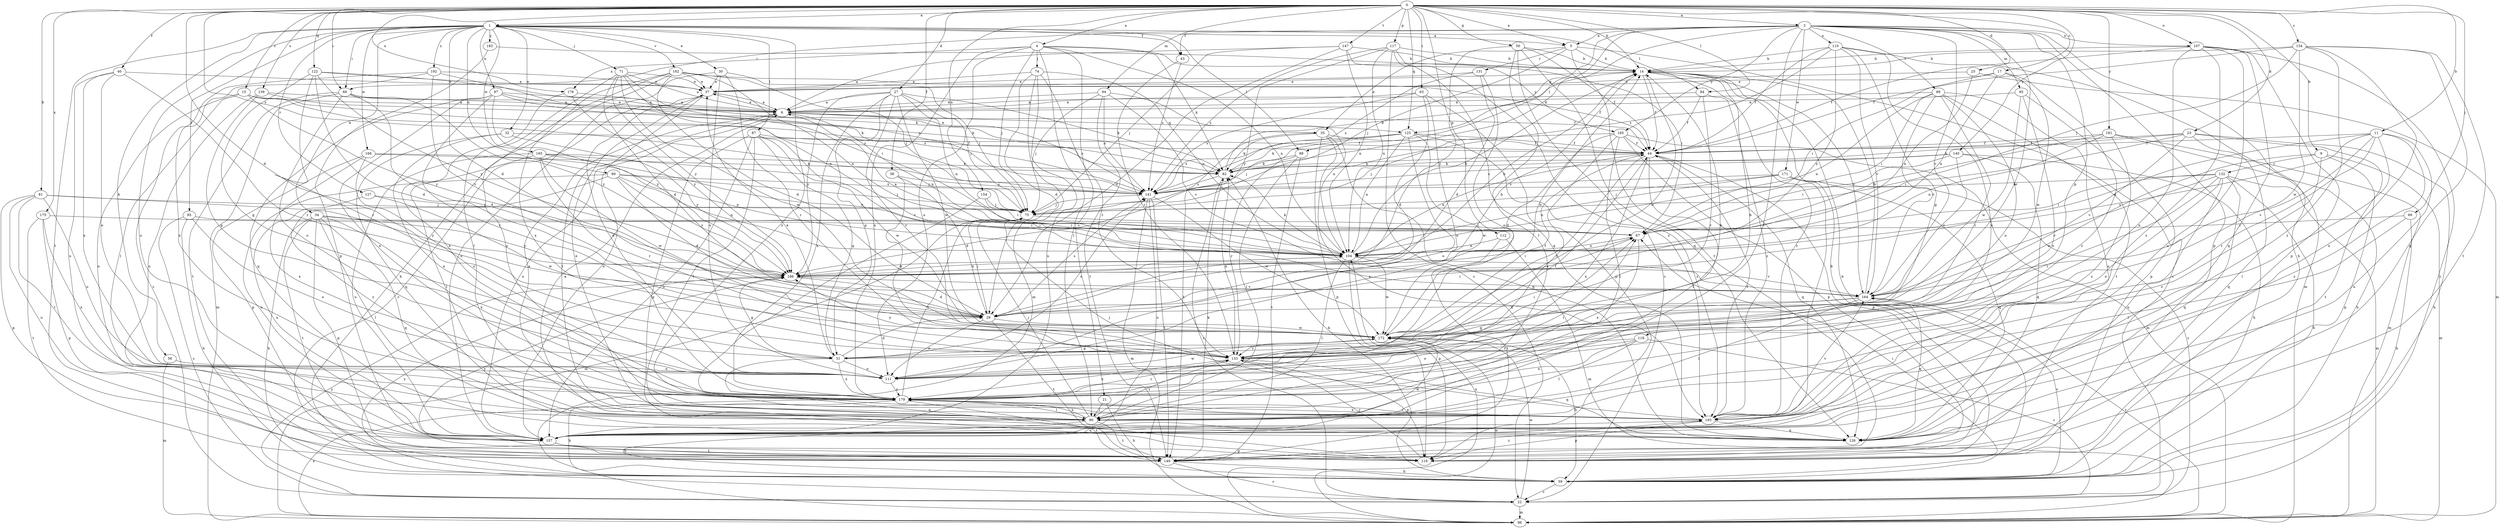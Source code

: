strict digraph  {
0;
1;
2;
4;
5;
6;
9;
11;
14;
15;
17;
21;
22;
23;
25;
27;
29;
30;
32;
34;
35;
37;
38;
40;
43;
44;
50;
51;
58;
59;
63;
66;
67;
69;
71;
74;
75;
81;
82;
84;
85;
87;
88;
89;
90;
94;
95;
96;
97;
99;
104;
107;
110;
111;
112;
117;
118;
119;
122;
125;
126;
127;
131;
132;
133;
134;
139;
140;
141;
147;
149;
154;
157;
162;
164;
165;
166;
171;
172;
175;
178;
179;
181;
183;
185;
186;
192;
193;
0 -> 1  [label=a];
0 -> 2  [label=a];
0 -> 4  [label=a];
0 -> 5  [label=a];
0 -> 9  [label=b];
0 -> 11  [label=b];
0 -> 14  [label=b];
0 -> 15  [label=c];
0 -> 17  [label=c];
0 -> 23  [label=d];
0 -> 25  [label=d];
0 -> 27  [label=d];
0 -> 29  [label=d];
0 -> 38  [label=f];
0 -> 40  [label=f];
0 -> 50  [label=g];
0 -> 63  [label=i];
0 -> 66  [label=i];
0 -> 69  [label=j];
0 -> 81  [label=k];
0 -> 84  [label=l];
0 -> 94  [label=m];
0 -> 107  [label=o];
0 -> 112  [label=p];
0 -> 117  [label=p];
0 -> 122  [label=q];
0 -> 125  [label=q];
0 -> 134  [label=s];
0 -> 139  [label=s];
0 -> 140  [label=s];
0 -> 141  [label=s];
0 -> 147  [label=t];
0 -> 154  [label=u];
0 -> 175  [label=x];
0 -> 178  [label=x];
0 -> 181  [label=y];
1 -> 5  [label=a];
1 -> 29  [label=d];
1 -> 30  [label=e];
1 -> 32  [label=e];
1 -> 34  [label=e];
1 -> 43  [label=f];
1 -> 58  [label=h];
1 -> 66  [label=i];
1 -> 71  [label=j];
1 -> 84  [label=l];
1 -> 85  [label=l];
1 -> 87  [label=l];
1 -> 88  [label=l];
1 -> 97  [label=n];
1 -> 99  [label=n];
1 -> 127  [label=r];
1 -> 149  [label=t];
1 -> 157  [label=u];
1 -> 162  [label=v];
1 -> 165  [label=w];
1 -> 166  [label=w];
1 -> 183  [label=y];
1 -> 192  [label=z];
1 -> 193  [label=z];
2 -> 5  [label=a];
2 -> 43  [label=f];
2 -> 59  [label=h];
2 -> 66  [label=i];
2 -> 82  [label=k];
2 -> 88  [label=l];
2 -> 89  [label=l];
2 -> 90  [label=l];
2 -> 95  [label=m];
2 -> 107  [label=o];
2 -> 110  [label=o];
2 -> 118  [label=p];
2 -> 119  [label=p];
2 -> 125  [label=q];
2 -> 164  [label=v];
2 -> 171  [label=w];
2 -> 172  [label=w];
2 -> 185  [label=y];
4 -> 21  [label=c];
4 -> 74  [label=j];
4 -> 75  [label=j];
4 -> 82  [label=k];
4 -> 90  [label=l];
4 -> 104  [label=n];
4 -> 111  [label=o];
4 -> 178  [label=x];
4 -> 179  [label=x];
4 -> 185  [label=y];
5 -> 14  [label=b];
5 -> 22  [label=c];
5 -> 35  [label=e];
5 -> 75  [label=j];
5 -> 131  [label=r];
5 -> 149  [label=t];
6 -> 35  [label=e];
6 -> 37  [label=e];
6 -> 90  [label=l];
6 -> 104  [label=n];
6 -> 125  [label=q];
6 -> 141  [label=s];
6 -> 157  [label=u];
9 -> 96  [label=m];
9 -> 119  [label=p];
9 -> 132  [label=r];
9 -> 172  [label=w];
9 -> 193  [label=z];
11 -> 44  [label=f];
11 -> 90  [label=l];
11 -> 104  [label=n];
11 -> 133  [label=r];
11 -> 157  [label=u];
11 -> 164  [label=v];
11 -> 186  [label=y];
11 -> 193  [label=z];
14 -> 37  [label=e];
14 -> 44  [label=f];
14 -> 164  [label=v];
14 -> 172  [label=w];
14 -> 193  [label=z];
15 -> 6  [label=a];
15 -> 82  [label=k];
15 -> 90  [label=l];
15 -> 141  [label=s];
15 -> 157  [label=u];
15 -> 186  [label=y];
17 -> 37  [label=e];
17 -> 67  [label=i];
17 -> 104  [label=n];
17 -> 172  [label=w];
17 -> 193  [label=z];
21 -> 59  [label=h];
21 -> 90  [label=l];
22 -> 96  [label=m];
22 -> 172  [label=w];
22 -> 186  [label=y];
23 -> 44  [label=f];
23 -> 59  [label=h];
23 -> 67  [label=i];
23 -> 82  [label=k];
23 -> 126  [label=q];
23 -> 149  [label=t];
23 -> 164  [label=v];
25 -> 37  [label=e];
25 -> 96  [label=m];
25 -> 104  [label=n];
27 -> 6  [label=a];
27 -> 51  [label=g];
27 -> 75  [label=j];
27 -> 82  [label=k];
27 -> 104  [label=n];
27 -> 133  [label=r];
27 -> 172  [label=w];
27 -> 179  [label=x];
27 -> 186  [label=y];
29 -> 14  [label=b];
29 -> 67  [label=i];
29 -> 75  [label=j];
29 -> 111  [label=o];
29 -> 141  [label=s];
29 -> 149  [label=t];
29 -> 172  [label=w];
30 -> 37  [label=e];
30 -> 75  [label=j];
30 -> 111  [label=o];
30 -> 133  [label=r];
30 -> 157  [label=u];
32 -> 44  [label=f];
32 -> 126  [label=q];
32 -> 179  [label=x];
32 -> 186  [label=y];
34 -> 59  [label=h];
34 -> 67  [label=i];
34 -> 90  [label=l];
34 -> 119  [label=p];
34 -> 126  [label=q];
34 -> 149  [label=t];
34 -> 179  [label=x];
34 -> 186  [label=y];
35 -> 44  [label=f];
35 -> 82  [label=k];
35 -> 119  [label=p];
35 -> 126  [label=q];
35 -> 149  [label=t];
35 -> 193  [label=z];
37 -> 6  [label=a];
37 -> 22  [label=c];
37 -> 157  [label=u];
38 -> 29  [label=d];
38 -> 133  [label=r];
38 -> 141  [label=s];
40 -> 37  [label=e];
40 -> 111  [label=o];
40 -> 133  [label=r];
40 -> 157  [label=u];
40 -> 179  [label=x];
43 -> 133  [label=r];
43 -> 141  [label=s];
44 -> 82  [label=k];
44 -> 90  [label=l];
44 -> 104  [label=n];
44 -> 119  [label=p];
44 -> 126  [label=q];
44 -> 133  [label=r];
44 -> 179  [label=x];
50 -> 14  [label=b];
50 -> 22  [label=c];
50 -> 44  [label=f];
50 -> 90  [label=l];
50 -> 126  [label=q];
50 -> 186  [label=y];
51 -> 29  [label=d];
51 -> 37  [label=e];
51 -> 111  [label=o];
51 -> 119  [label=p];
51 -> 141  [label=s];
51 -> 179  [label=x];
58 -> 96  [label=m];
58 -> 111  [label=o];
59 -> 14  [label=b];
59 -> 22  [label=c];
59 -> 67  [label=i];
59 -> 82  [label=k];
59 -> 164  [label=v];
59 -> 186  [label=y];
63 -> 6  [label=a];
63 -> 29  [label=d];
63 -> 111  [label=o];
63 -> 119  [label=p];
63 -> 141  [label=s];
66 -> 6  [label=a];
66 -> 29  [label=d];
66 -> 96  [label=m];
66 -> 111  [label=o];
66 -> 149  [label=t];
66 -> 186  [label=y];
67 -> 104  [label=n];
67 -> 179  [label=x];
69 -> 59  [label=h];
69 -> 67  [label=i];
69 -> 90  [label=l];
71 -> 6  [label=a];
71 -> 29  [label=d];
71 -> 37  [label=e];
71 -> 67  [label=i];
71 -> 90  [label=l];
71 -> 104  [label=n];
71 -> 172  [label=w];
71 -> 186  [label=y];
74 -> 29  [label=d];
74 -> 37  [label=e];
74 -> 96  [label=m];
74 -> 104  [label=n];
74 -> 133  [label=r];
74 -> 157  [label=u];
75 -> 67  [label=i];
75 -> 96  [label=m];
81 -> 75  [label=j];
81 -> 90  [label=l];
81 -> 111  [label=o];
81 -> 119  [label=p];
81 -> 157  [label=u];
81 -> 186  [label=y];
82 -> 14  [label=b];
82 -> 22  [label=c];
82 -> 141  [label=s];
84 -> 6  [label=a];
84 -> 44  [label=f];
84 -> 133  [label=r];
84 -> 193  [label=z];
85 -> 22  [label=c];
85 -> 59  [label=h];
85 -> 67  [label=i];
85 -> 111  [label=o];
87 -> 44  [label=f];
87 -> 51  [label=g];
87 -> 90  [label=l];
87 -> 119  [label=p];
87 -> 157  [label=u];
87 -> 164  [label=v];
87 -> 172  [label=w];
88 -> 82  [label=k];
88 -> 90  [label=l];
88 -> 133  [label=r];
88 -> 149  [label=t];
89 -> 6  [label=a];
89 -> 67  [label=i];
89 -> 104  [label=n];
89 -> 111  [label=o];
89 -> 133  [label=r];
89 -> 149  [label=t];
89 -> 157  [label=u];
89 -> 164  [label=v];
90 -> 6  [label=a];
90 -> 37  [label=e];
90 -> 59  [label=h];
90 -> 75  [label=j];
90 -> 133  [label=r];
90 -> 149  [label=t];
90 -> 179  [label=x];
94 -> 6  [label=a];
94 -> 75  [label=j];
94 -> 104  [label=n];
94 -> 141  [label=s];
94 -> 149  [label=t];
94 -> 164  [label=v];
95 -> 6  [label=a];
95 -> 119  [label=p];
95 -> 172  [label=w];
95 -> 179  [label=x];
96 -> 104  [label=n];
96 -> 164  [label=v];
96 -> 172  [label=w];
96 -> 179  [label=x];
97 -> 6  [label=a];
97 -> 82  [label=k];
97 -> 126  [label=q];
97 -> 133  [label=r];
97 -> 141  [label=s];
97 -> 179  [label=x];
97 -> 186  [label=y];
99 -> 29  [label=d];
99 -> 75  [label=j];
99 -> 104  [label=n];
99 -> 141  [label=s];
99 -> 157  [label=u];
99 -> 186  [label=y];
99 -> 193  [label=z];
104 -> 6  [label=a];
104 -> 14  [label=b];
104 -> 82  [label=k];
104 -> 90  [label=l];
104 -> 119  [label=p];
104 -> 164  [label=v];
104 -> 172  [label=w];
104 -> 186  [label=y];
107 -> 14  [label=b];
107 -> 22  [label=c];
107 -> 44  [label=f];
107 -> 119  [label=p];
107 -> 126  [label=q];
107 -> 157  [label=u];
107 -> 179  [label=x];
107 -> 193  [label=z];
110 -> 14  [label=b];
110 -> 44  [label=f];
110 -> 51  [label=g];
110 -> 96  [label=m];
110 -> 141  [label=s];
110 -> 164  [label=v];
110 -> 179  [label=x];
110 -> 186  [label=y];
111 -> 14  [label=b];
111 -> 37  [label=e];
111 -> 44  [label=f];
111 -> 172  [label=w];
111 -> 179  [label=x];
112 -> 96  [label=m];
112 -> 104  [label=n];
112 -> 149  [label=t];
117 -> 14  [label=b];
117 -> 22  [label=c];
117 -> 104  [label=n];
117 -> 126  [label=q];
117 -> 141  [label=s];
117 -> 186  [label=y];
117 -> 193  [label=z];
118 -> 22  [label=c];
118 -> 90  [label=l];
118 -> 111  [label=o];
118 -> 133  [label=r];
118 -> 179  [label=x];
119 -> 14  [label=b];
119 -> 133  [label=r];
119 -> 186  [label=y];
122 -> 29  [label=d];
122 -> 37  [label=e];
122 -> 51  [label=g];
122 -> 82  [label=k];
122 -> 133  [label=r];
122 -> 186  [label=y];
125 -> 44  [label=f];
125 -> 75  [label=j];
125 -> 82  [label=k];
125 -> 104  [label=n];
125 -> 111  [label=o];
125 -> 141  [label=s];
125 -> 172  [label=w];
125 -> 193  [label=z];
126 -> 6  [label=a];
127 -> 75  [label=j];
127 -> 157  [label=u];
127 -> 172  [label=w];
131 -> 29  [label=d];
131 -> 37  [label=e];
131 -> 111  [label=o];
131 -> 141  [label=s];
132 -> 59  [label=h];
132 -> 67  [label=i];
132 -> 96  [label=m];
132 -> 111  [label=o];
132 -> 126  [label=q];
132 -> 133  [label=r];
132 -> 141  [label=s];
132 -> 157  [label=u];
132 -> 164  [label=v];
133 -> 14  [label=b];
133 -> 67  [label=i];
133 -> 82  [label=k];
133 -> 119  [label=p];
133 -> 126  [label=q];
133 -> 179  [label=x];
133 -> 186  [label=y];
134 -> 14  [label=b];
134 -> 44  [label=f];
134 -> 75  [label=j];
134 -> 126  [label=q];
134 -> 149  [label=t];
134 -> 157  [label=u];
134 -> 172  [label=w];
134 -> 193  [label=z];
139 -> 6  [label=a];
139 -> 44  [label=f];
139 -> 51  [label=g];
139 -> 157  [label=u];
140 -> 59  [label=h];
140 -> 67  [label=i];
140 -> 82  [label=k];
140 -> 126  [label=q];
140 -> 141  [label=s];
140 -> 164  [label=v];
141 -> 75  [label=j];
141 -> 96  [label=m];
141 -> 149  [label=t];
141 -> 157  [label=u];
141 -> 172  [label=w];
147 -> 6  [label=a];
147 -> 14  [label=b];
147 -> 29  [label=d];
147 -> 67  [label=i];
147 -> 75  [label=j];
147 -> 104  [label=n];
149 -> 22  [label=c];
149 -> 59  [label=h];
149 -> 82  [label=k];
149 -> 193  [label=z];
154 -> 67  [label=i];
154 -> 75  [label=j];
154 -> 193  [label=z];
157 -> 119  [label=p];
157 -> 149  [label=t];
157 -> 172  [label=w];
162 -> 29  [label=d];
162 -> 37  [label=e];
162 -> 44  [label=f];
162 -> 59  [label=h];
162 -> 75  [label=j];
162 -> 104  [label=n];
162 -> 179  [label=x];
162 -> 193  [label=z];
164 -> 14  [label=b];
164 -> 29  [label=d];
164 -> 51  [label=g];
164 -> 90  [label=l];
164 -> 126  [label=q];
165 -> 75  [label=j];
165 -> 82  [label=k];
165 -> 90  [label=l];
165 -> 104  [label=n];
165 -> 133  [label=r];
165 -> 157  [label=u];
165 -> 172  [label=w];
166 -> 82  [label=k];
166 -> 104  [label=n];
166 -> 111  [label=o];
166 -> 119  [label=p];
166 -> 179  [label=x];
171 -> 22  [label=c];
171 -> 75  [label=j];
171 -> 104  [label=n];
171 -> 126  [label=q];
171 -> 141  [label=s];
171 -> 157  [label=u];
172 -> 14  [label=b];
172 -> 44  [label=f];
172 -> 51  [label=g];
172 -> 59  [label=h];
172 -> 133  [label=r];
175 -> 67  [label=i];
175 -> 119  [label=p];
175 -> 149  [label=t];
175 -> 179  [label=x];
178 -> 6  [label=a];
178 -> 179  [label=x];
178 -> 186  [label=y];
179 -> 59  [label=h];
179 -> 67  [label=i];
179 -> 75  [label=j];
179 -> 90  [label=l];
179 -> 133  [label=r];
179 -> 149  [label=t];
179 -> 193  [label=z];
181 -> 44  [label=f];
181 -> 59  [label=h];
181 -> 67  [label=i];
181 -> 96  [label=m];
181 -> 104  [label=n];
181 -> 193  [label=z];
183 -> 14  [label=b];
183 -> 119  [label=p];
185 -> 29  [label=d];
185 -> 44  [label=f];
185 -> 75  [label=j];
185 -> 90  [label=l];
185 -> 96  [label=m];
185 -> 119  [label=p];
185 -> 179  [label=x];
186 -> 14  [label=b];
186 -> 29  [label=d];
186 -> 51  [label=g];
186 -> 67  [label=i];
186 -> 104  [label=n];
186 -> 164  [label=v];
192 -> 22  [label=c];
192 -> 37  [label=e];
192 -> 141  [label=s];
192 -> 164  [label=v];
192 -> 179  [label=x];
193 -> 44  [label=f];
193 -> 75  [label=j];
193 -> 119  [label=p];
193 -> 126  [label=q];
193 -> 157  [label=u];
193 -> 164  [label=v];
193 -> 179  [label=x];
}
